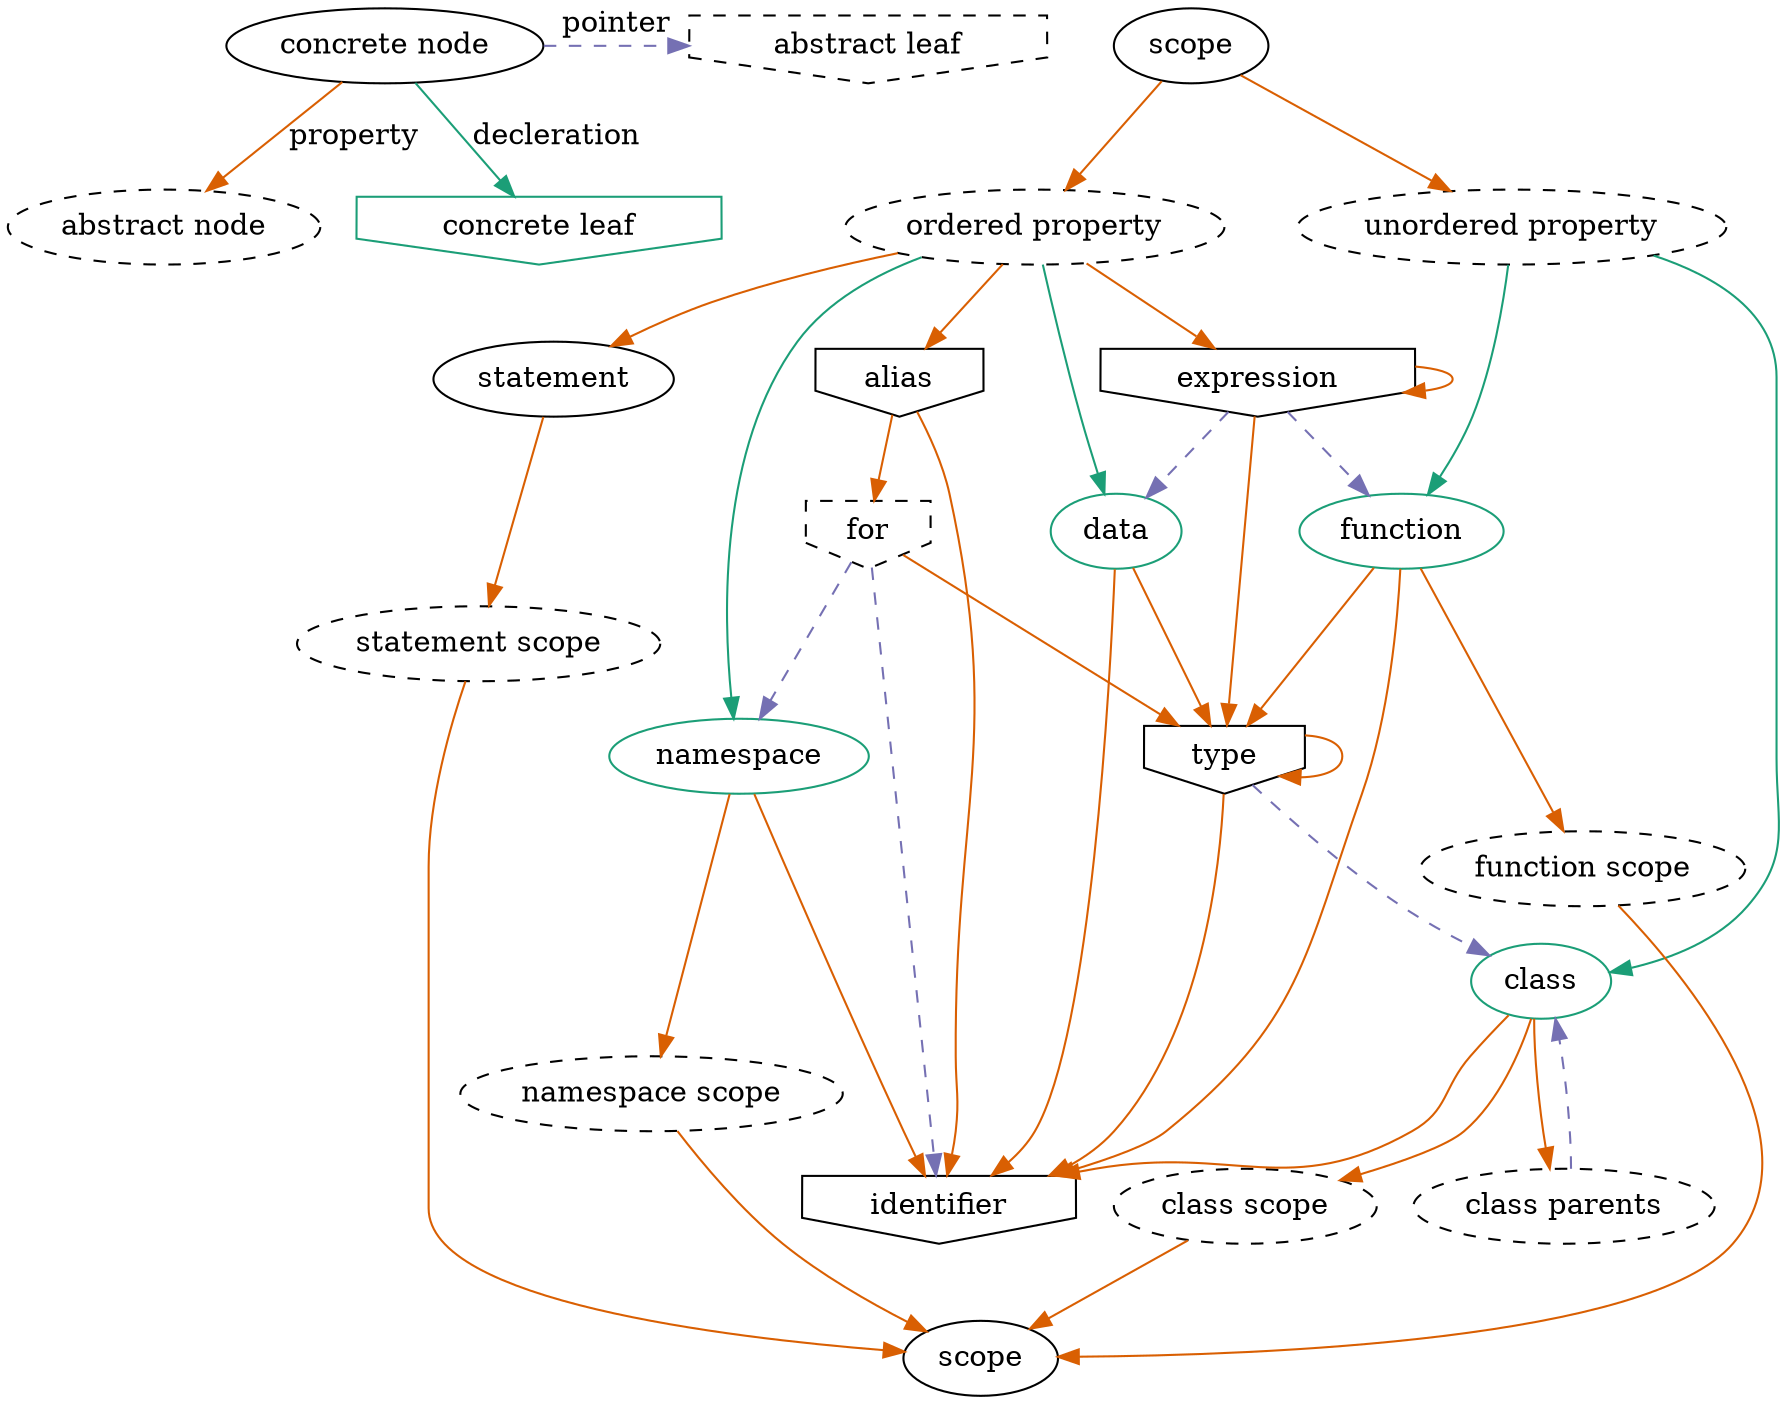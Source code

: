 digraph {
    node [colorscheme=dark28]
    edge [colorscheme=dark28]

    {
        // Definitions
        {
            rank=same
            A [label="concrete node"];
            B [label="abstract leaf", style=dashed, shape=invhouse];
        }
        {
            rank=same
            C [label="abstract node", style=dashed];
            D [label="concrete leaf", shape=invhouse, color=1];
        }
        A -> D [color=1, label="decleration"];
        A -> C [color=2, label="property"];
        A -> B [color=3, style=dashed, label="pointer"];
    }

    // Position arror definitions
    // "scope" -> A [style=invis];

    {
        // Abstract nodes
        node [style=dashed];
        "ordered property";
        "unordered property";
        "statement scope";
        "namespace scope";
        "class scope";
        "function scope";
        "class parents";
        "for" [shape=invhouse]; // See leafs
    }

    {
        // Declerations
        node [color=1]; // decleration

        "namespace";
        "function";
        "class";
        "data";
    }

    {
        // Position [un]ordered properties
        rank = same;
        edge [style=invis];
        "ordered property" -> "unordered property";
    }

    {
        // leafs
        node [shape=invhouse];
        "expression";
        "data";
        "type";
        "identifier";
        "alias";
        // For some reason this won't work here
        "for";

    }

    "recursive scope" [label="scope"];

    "scope" -> "ordered property" [color=2]; // property
    "scope" -> "unordered property" [color=2]; // property

    "class" -> "identifier" [color=2]; // property
    "class" -> "class parents" [color=2]; // property
    "class" -> "class scope" [color=2]; // property
    "class scope" -> "recursive scope" [color=2]; // property
    "class parents" -> "class" [color=3, style=dashed]; // pointer

    "function" -> "identifier" [color=2]; // property
    "function" -> "type" [color=2]; // property
    "function" -> "function scope" [color=2]; // property
    "function scope" -> "recursive scope" [color=2]; // property


    "ordered property" -> "data" [color=1]; // decleration
    "ordered property" -> "namespace" [color=1]; // declaration
    "ordered property" -> "alias" [color=2]; // property
    "ordered property" -> "statement" [color=2]; // property
    "ordered property" -> "expression" [color=2]; // property

    "unordered property" -> "function" [color=1]; // decleration
    "unordered property" -> "class" [color=1]; // decleration

    "namespace" -> "identifier" [color=2] // property
    "namespace" -> "namespace scope" [color=2]; // property
    "namespace scope" -> "recursive scope" [color=2]; // property

    "statement" -> "statement scope" [color=2]; // property
    "statement scope" -> "recursive scope" [color=2]; // property

    "alias" -> "identifier" [color=2]; // property
    "alias" -> "for" [color=2]; // property

    "for" -> "type" [color=2]; // property
    "for" -> "namespace" [color=3, style=dashed]; // pointer
    "for" -> "identifier" [color=3, style=dashed]; // pointer

    "expression" -> "function" [color=3, style=dashed]; // pointer
    "expression" -> "data" [color=3, style=dashed]; // pointer
    "expression" -> "expression" [color=2]; // property
    "expression" -> "type" [color=2] // property

    "type" -> "type" [color=2]; // property
    "type" -> "identifier" [color=2]; // property
    "type" -> "class" [color=3, style=dashed]; // pointer

    "data" -> "identifier" [color=2]; // property
    "data" -> "type" [color=2]; // property

}
